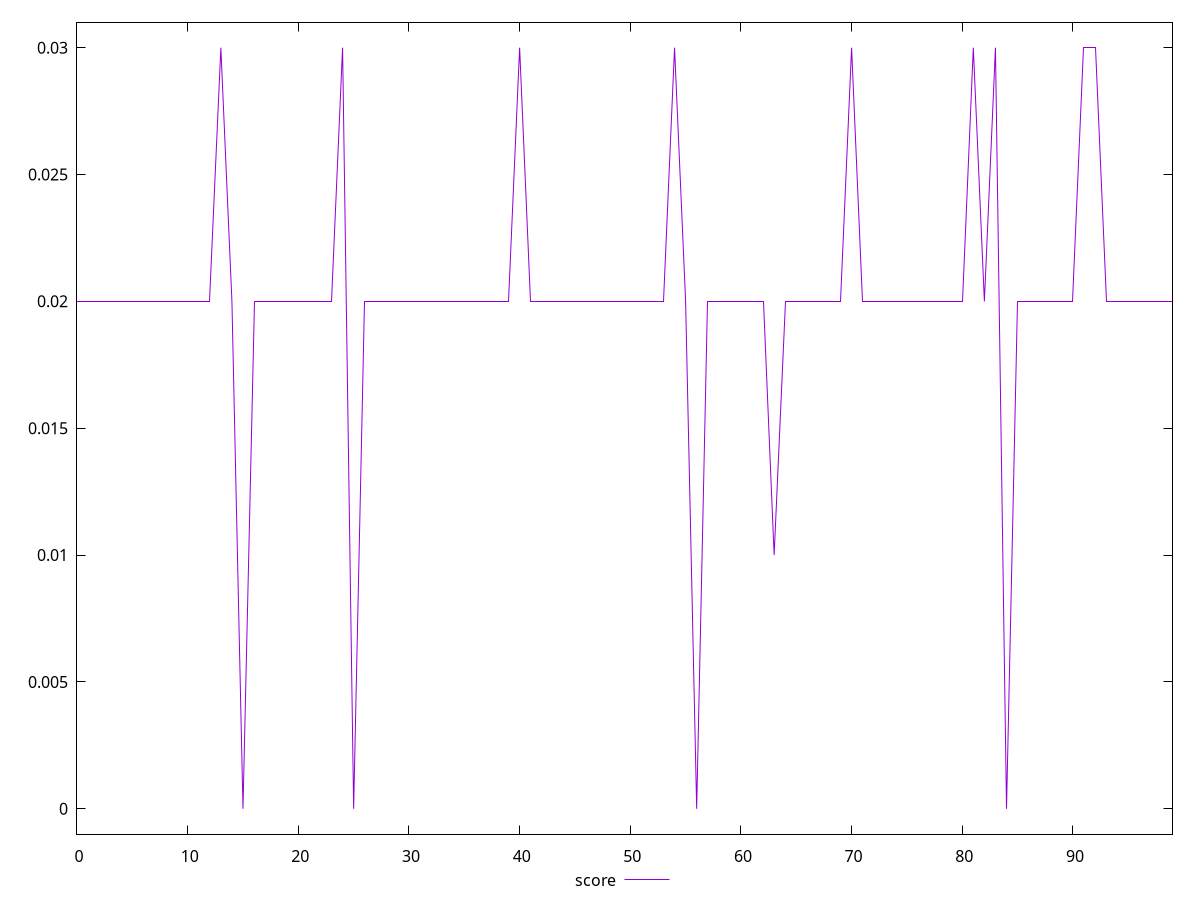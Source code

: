 reset

$score <<EOF
0 0.02
1 0.02
2 0.02
3 0.02
4 0.02
5 0.02
6 0.02
7 0.02
8 0.02
9 0.02
10 0.02
11 0.02
12 0.02
13 0.03
14 0.02
15 0
16 0.02
17 0.02
18 0.02
19 0.02
20 0.02
21 0.02
22 0.02
23 0.02
24 0.03
25 0
26 0.02
27 0.02
28 0.02
29 0.02
30 0.02
31 0.02
32 0.02
33 0.02
34 0.02
35 0.02
36 0.02
37 0.02
38 0.02
39 0.02
40 0.03
41 0.02
42 0.02
43 0.02
44 0.02
45 0.02
46 0.02
47 0.02
48 0.02
49 0.02
50 0.02
51 0.02
52 0.02
53 0.02
54 0.03
55 0.02
56 0
57 0.02
58 0.02
59 0.02
60 0.02
61 0.02
62 0.02
63 0.01
64 0.02
65 0.02
66 0.02
67 0.02
68 0.02
69 0.02
70 0.03
71 0.02
72 0.02
73 0.02
74 0.02
75 0.02
76 0.02
77 0.02
78 0.02
79 0.02
80 0.02
81 0.03
82 0.02
83 0.03
84 0
85 0.02
86 0.02
87 0.02
88 0.02
89 0.02
90 0.02
91 0.03
92 0.03
93 0.02
94 0.02
95 0.02
96 0.02
97 0.02
98 0.02
99 0.02
EOF

set key outside below
set xrange [0:99]
set yrange [-0.001:0.031]
set trange [-0.001:0.031]
set terminal svg size 640, 500 enhanced background rgb 'white'
set output "report_00014_2021-02-09T15:56:05.503Z/cumulative-layout-shift/samples/pages+cached+noadtech+nomedia/score/values.svg"

plot $score title "score" with line

reset
